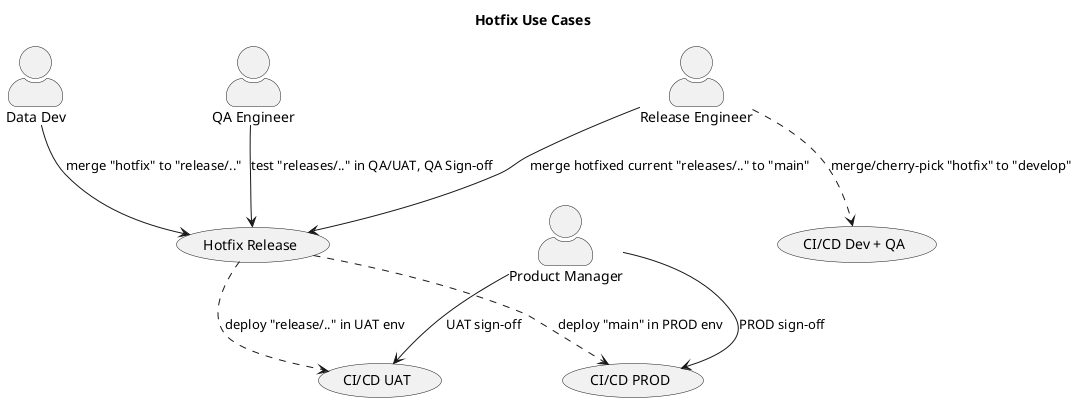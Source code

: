 @startuml 
title Hotfix Use Cases

skinparam actorStyle awesome


"QA Engineer" as QA
"Data Dev" as Dev
"Release Engineer" as RE
"Product Manager" as Product


"CI/CD Dev + QA" as (DEV_QA)
"CI/CD UAT" as (UAT)
"CI/CD PROD" as (PROD)
"Hotfix Release" as (hotfix) 

Dev --> hotfix: merge "hotfix" to "release/.."
hotfix ..> UAT: deploy "release/.." in UAT env
QA --> hotfix: test "releases/.." in QA/UAT, QA Sign-off
Product --> UAT: UAT sign-off
RE --> hotfix: merge hotfixed current "releases/.." to "main"
RE ..> DEV_QA: merge/cherry-pick "hotfix" to "develop" 
hotfix ..> PROD: deploy "main" in PROD env
Product --> PROD: PROD sign-off

@enduml